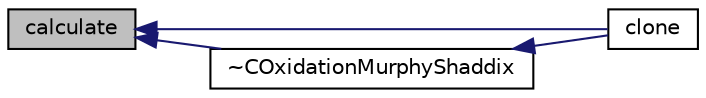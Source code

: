 digraph "calculate"
{
  bgcolor="transparent";
  edge [fontname="Helvetica",fontsize="10",labelfontname="Helvetica",labelfontsize="10"];
  node [fontname="Helvetica",fontsize="10",shape=record];
  rankdir="LR";
  Node1 [label="calculate",height=0.2,width=0.4,color="black", fillcolor="grey75", style="filled", fontcolor="black"];
  Node1 -> Node2 [dir="back",color="midnightblue",fontsize="10",style="solid",fontname="Helvetica"];
  Node2 [label="clone",height=0.2,width=0.4,color="black",URL="$a00430.html#a98fc5f385234821d4dd372d8af976823",tooltip="Construct and return a clone. "];
  Node1 -> Node3 [dir="back",color="midnightblue",fontsize="10",style="solid",fontname="Helvetica"];
  Node3 [label="~COxidationMurphyShaddix",height=0.2,width=0.4,color="black",URL="$a00430.html#a81dbc5df747b5768b741c7d1fb63f46f",tooltip="Destructor. "];
  Node3 -> Node2 [dir="back",color="midnightblue",fontsize="10",style="solid",fontname="Helvetica"];
}
